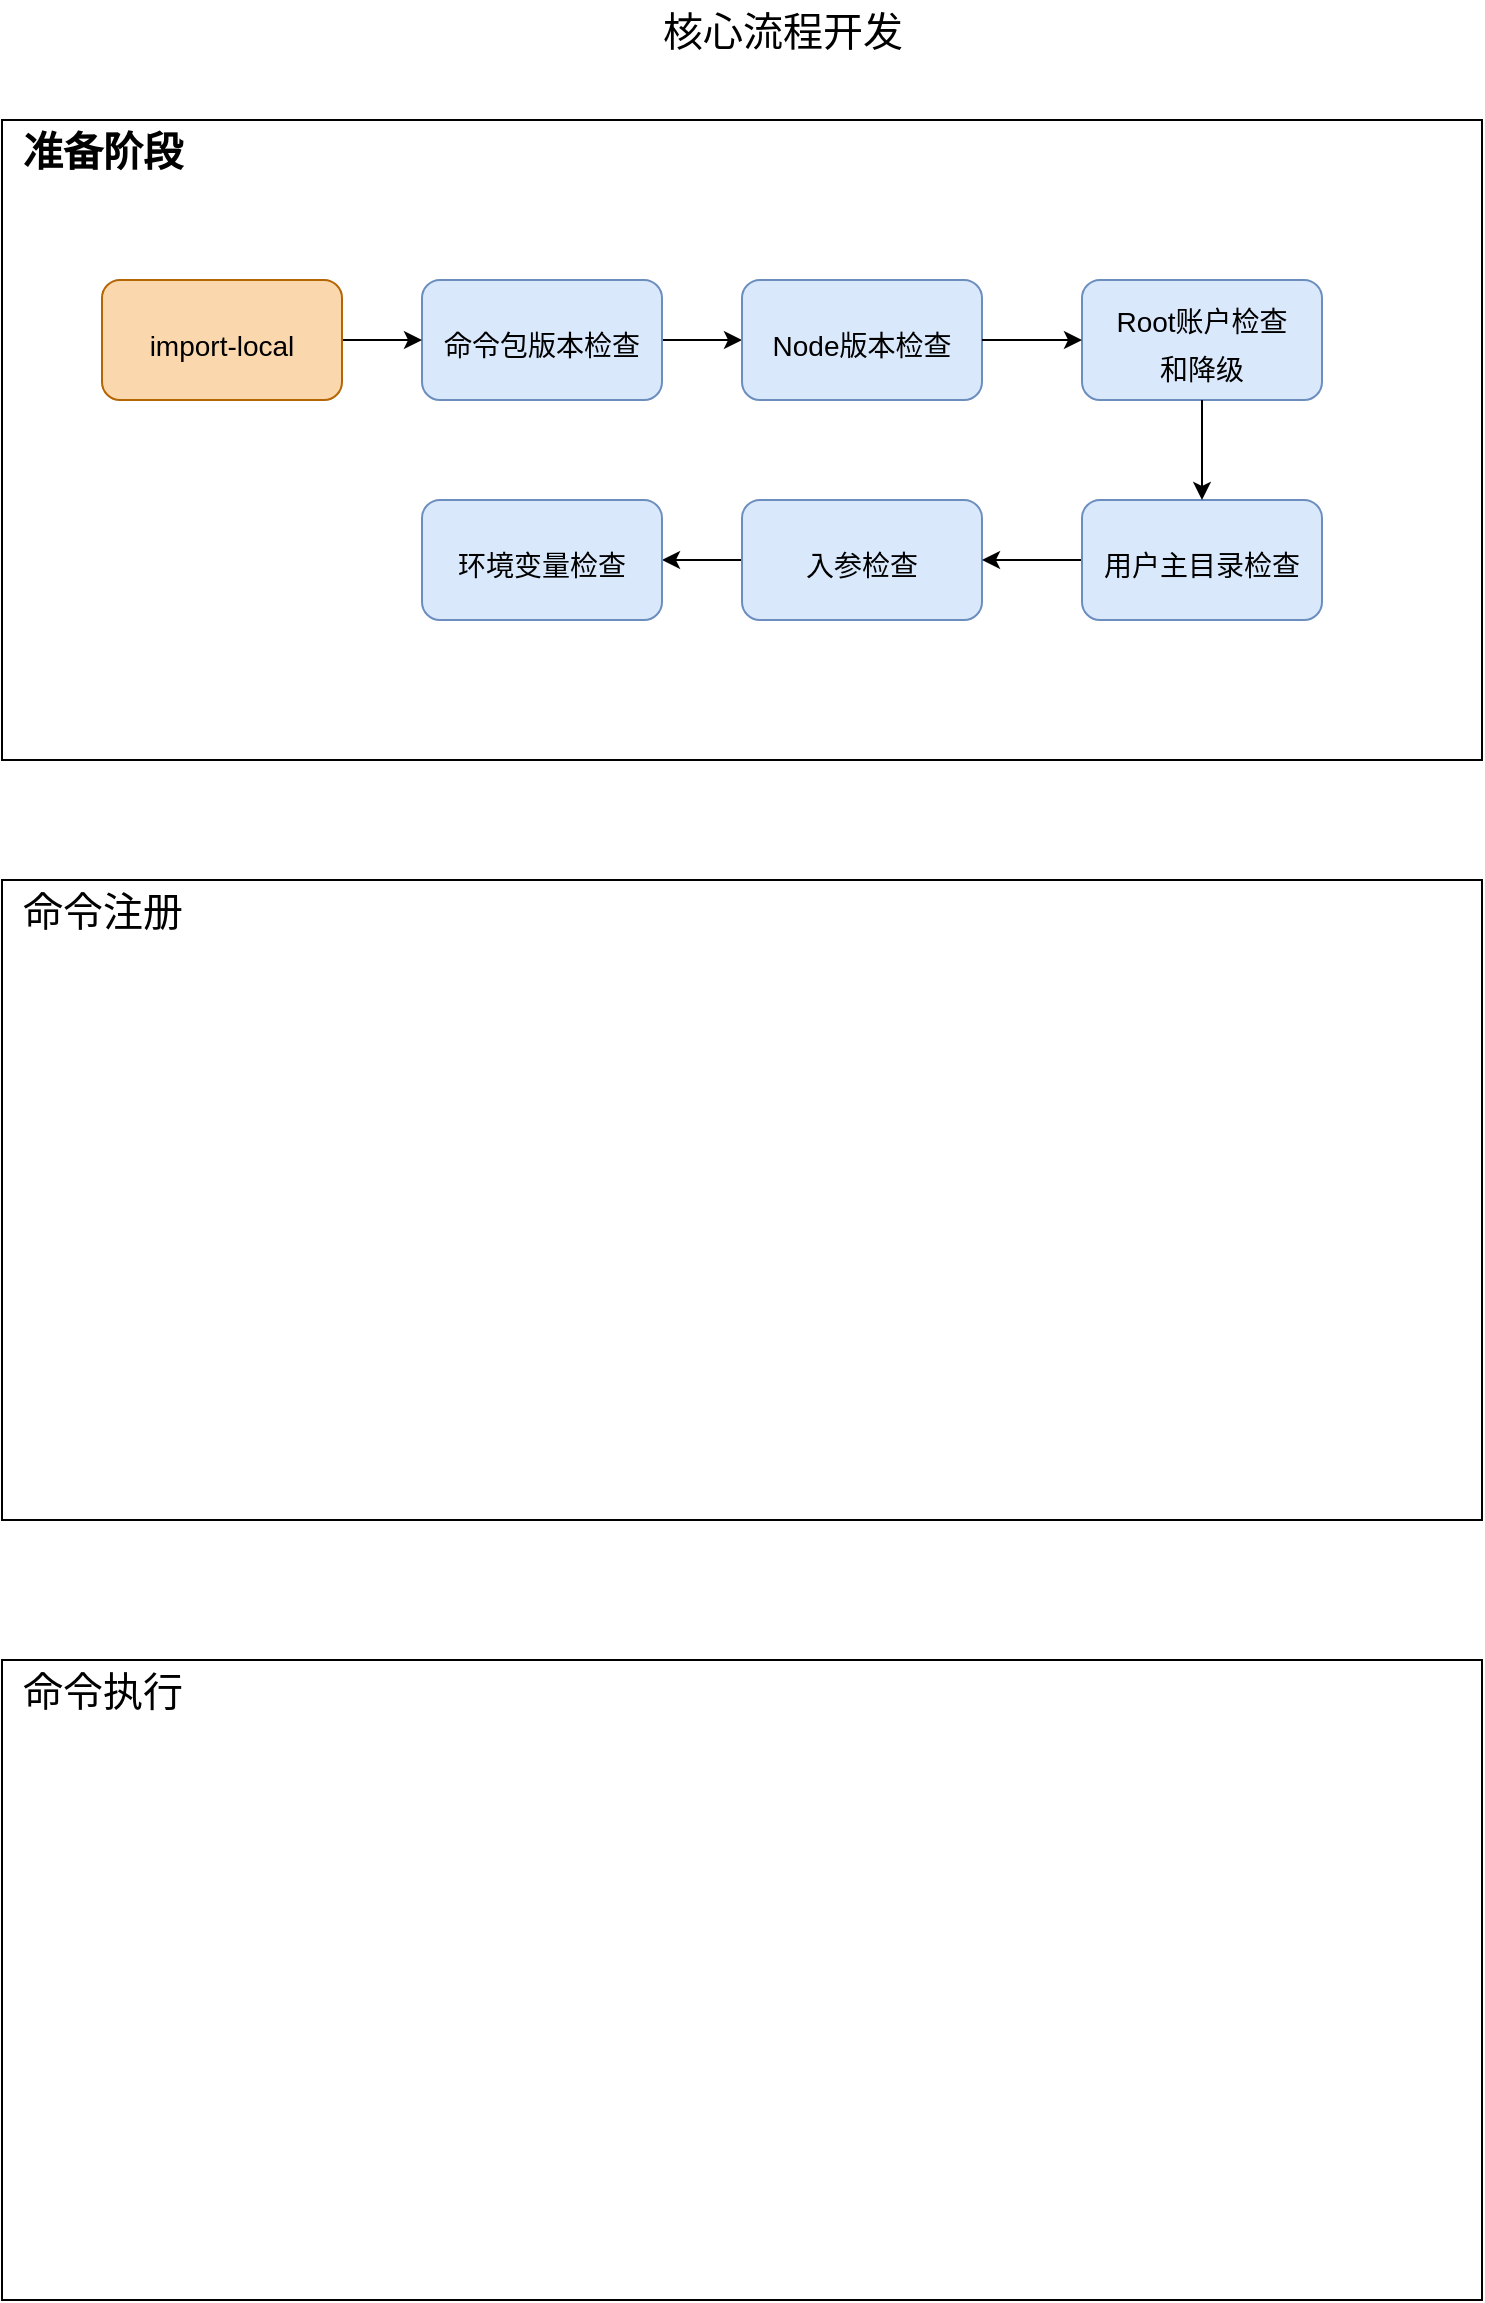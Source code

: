 <mxfile>
    <diagram id="hbp7ihDn3500lKth4YGV" name="第 1 页">
        <mxGraphModel dx="691" dy="492" grid="1" gridSize="10" guides="1" tooltips="1" connect="1" arrows="1" fold="1" page="1" pageScale="1" pageWidth="1600" pageHeight="1200" math="0" shadow="0">
            <root>
                <mxCell id="0"/>
                <mxCell id="1" parent="0"/>
                <mxCell id="3" value="核心流程开发&lt;br&gt;" style="text;html=1;align=center;verticalAlign=middle;resizable=0;points=[];autosize=1;strokeColor=none;fillColor=none;fontSize=20;" parent="1" vertex="1">
                    <mxGeometry x="380" y="80" width="140" height="30" as="geometry"/>
                </mxCell>
                <mxCell id="5" value="" style="group;shadow=0;sketch=0;container=0;fillColor=default;strokeColor=default;" parent="1" vertex="1" connectable="0">
                    <mxGeometry x="60" y="140" width="740" height="320" as="geometry"/>
                </mxCell>
                <mxCell id="6" value="" style="group" parent="1" vertex="1" connectable="0">
                    <mxGeometry x="60" y="520" width="740" height="320" as="geometry"/>
                </mxCell>
                <mxCell id="7" value="" style="rounded=0;whiteSpace=wrap;html=1;" parent="6" vertex="1">
                    <mxGeometry width="740" height="320" as="geometry"/>
                </mxCell>
                <mxCell id="8" value="命令注册" style="text;html=1;align=center;verticalAlign=middle;resizable=0;points=[];autosize=1;strokeColor=none;fillColor=none;fontSize=20;" parent="6" vertex="1">
                    <mxGeometry width="100" height="30" as="geometry"/>
                </mxCell>
                <mxCell id="13" value="" style="group" parent="1" vertex="1" connectable="0">
                    <mxGeometry x="60" y="910" width="740" height="320" as="geometry"/>
                </mxCell>
                <mxCell id="14" value="" style="rounded=0;whiteSpace=wrap;html=1;" parent="13" vertex="1">
                    <mxGeometry width="740" height="320" as="geometry"/>
                </mxCell>
                <mxCell id="15" value="命令执行" style="text;html=1;align=center;verticalAlign=middle;resizable=0;points=[];autosize=1;strokeColor=none;fillColor=none;fontSize=20;" parent="13" vertex="1">
                    <mxGeometry width="100" height="30" as="geometry"/>
                </mxCell>
                <mxCell id="31" value="" style="edgeStyle=none;html=1;fontSize=14;" edge="1" parent="1" source="28" target="30">
                    <mxGeometry relative="1" as="geometry"/>
                </mxCell>
                <mxCell id="28" value="&lt;span style=&quot;font-size: 14px&quot;&gt;入参检查&lt;/span&gt;" style="rounded=1;whiteSpace=wrap;html=1;fontSize=20;fillColor=#dae8fc;strokeColor=#6c8ebf;" vertex="1" parent="1">
                    <mxGeometry x="430" y="330" width="120" height="60" as="geometry"/>
                </mxCell>
                <mxCell id="29" value="" style="edgeStyle=none;html=1;fontSize=14;" edge="1" parent="1" source="26" target="28">
                    <mxGeometry relative="1" as="geometry"/>
                </mxCell>
                <mxCell id="4" value="准备阶段" style="text;html=1;align=center;verticalAlign=middle;resizable=0;points=[];autosize=1;strokeColor=none;fillColor=none;fontSize=20;fontStyle=1" parent="1" vertex="1">
                    <mxGeometry x="60" y="140" width="100" height="30" as="geometry"/>
                </mxCell>
                <mxCell id="23" value="" style="edgeStyle=none;html=1;fontSize=14;" parent="1" source="16" target="20" edge="1">
                    <mxGeometry relative="1" as="geometry"/>
                </mxCell>
                <mxCell id="16" value="&lt;font style=&quot;font-size: 14px&quot;&gt;命令包版本检查&lt;/font&gt;" style="rounded=1;whiteSpace=wrap;html=1;fontSize=20;fillColor=#dae8fc;strokeColor=#6c8ebf;" parent="1" vertex="1">
                    <mxGeometry x="270" y="220" width="120" height="60" as="geometry"/>
                </mxCell>
                <mxCell id="20" value="&lt;font style=&quot;font-size: 14px&quot;&gt;Node版本检查&lt;/font&gt;" style="rounded=1;whiteSpace=wrap;html=1;fontSize=20;fillColor=#dae8fc;strokeColor=#6c8ebf;" parent="1" vertex="1">
                    <mxGeometry x="430" y="220" width="120" height="60" as="geometry"/>
                </mxCell>
                <mxCell id="24" value="&lt;font style=&quot;font-size: 14px&quot;&gt;Root账户检查&lt;br&gt;和降级&lt;br&gt;&lt;/font&gt;" style="rounded=1;whiteSpace=wrap;html=1;fontSize=20;fillColor=#dae8fc;strokeColor=#6c8ebf;" vertex="1" parent="1">
                    <mxGeometry x="600" y="220" width="120" height="60" as="geometry"/>
                </mxCell>
                <mxCell id="25" value="" style="edgeStyle=none;html=1;fontSize=14;" edge="1" parent="1" source="20" target="24">
                    <mxGeometry relative="1" as="geometry"/>
                </mxCell>
                <mxCell id="26" value="&lt;font style=&quot;font-size: 14px&quot;&gt;用户主目录检查&lt;/font&gt;" style="rounded=1;whiteSpace=wrap;html=1;fontSize=20;fillColor=#dae8fc;strokeColor=#6c8ebf;" vertex="1" parent="1">
                    <mxGeometry x="600" y="330" width="120" height="60" as="geometry"/>
                </mxCell>
                <mxCell id="27" value="" style="edgeStyle=none;html=1;fontSize=14;" edge="1" parent="1" source="24" target="26">
                    <mxGeometry relative="1" as="geometry"/>
                </mxCell>
                <mxCell id="30" value="&lt;span style=&quot;font-size: 14px&quot;&gt;环境变量检查&lt;/span&gt;" style="rounded=1;whiteSpace=wrap;html=1;fontSize=20;fillColor=#dae8fc;strokeColor=#6c8ebf;" vertex="1" parent="1">
                    <mxGeometry x="270" y="330" width="120" height="60" as="geometry"/>
                </mxCell>
                <mxCell id="33" value="" style="edgeStyle=none;html=1;fontSize=14;" edge="1" parent="1" source="32" target="16">
                    <mxGeometry relative="1" as="geometry"/>
                </mxCell>
                <mxCell id="32" value="&lt;font style=&quot;font-size: 14px&quot;&gt;import-local&lt;/font&gt;" style="rounded=1;whiteSpace=wrap;html=1;fontSize=20;fillColor=#fad7ac;strokeColor=#b46504;" vertex="1" parent="1">
                    <mxGeometry x="110" y="220" width="120" height="60" as="geometry"/>
                </mxCell>
            </root>
        </mxGraphModel>
    </diagram>
</mxfile>
